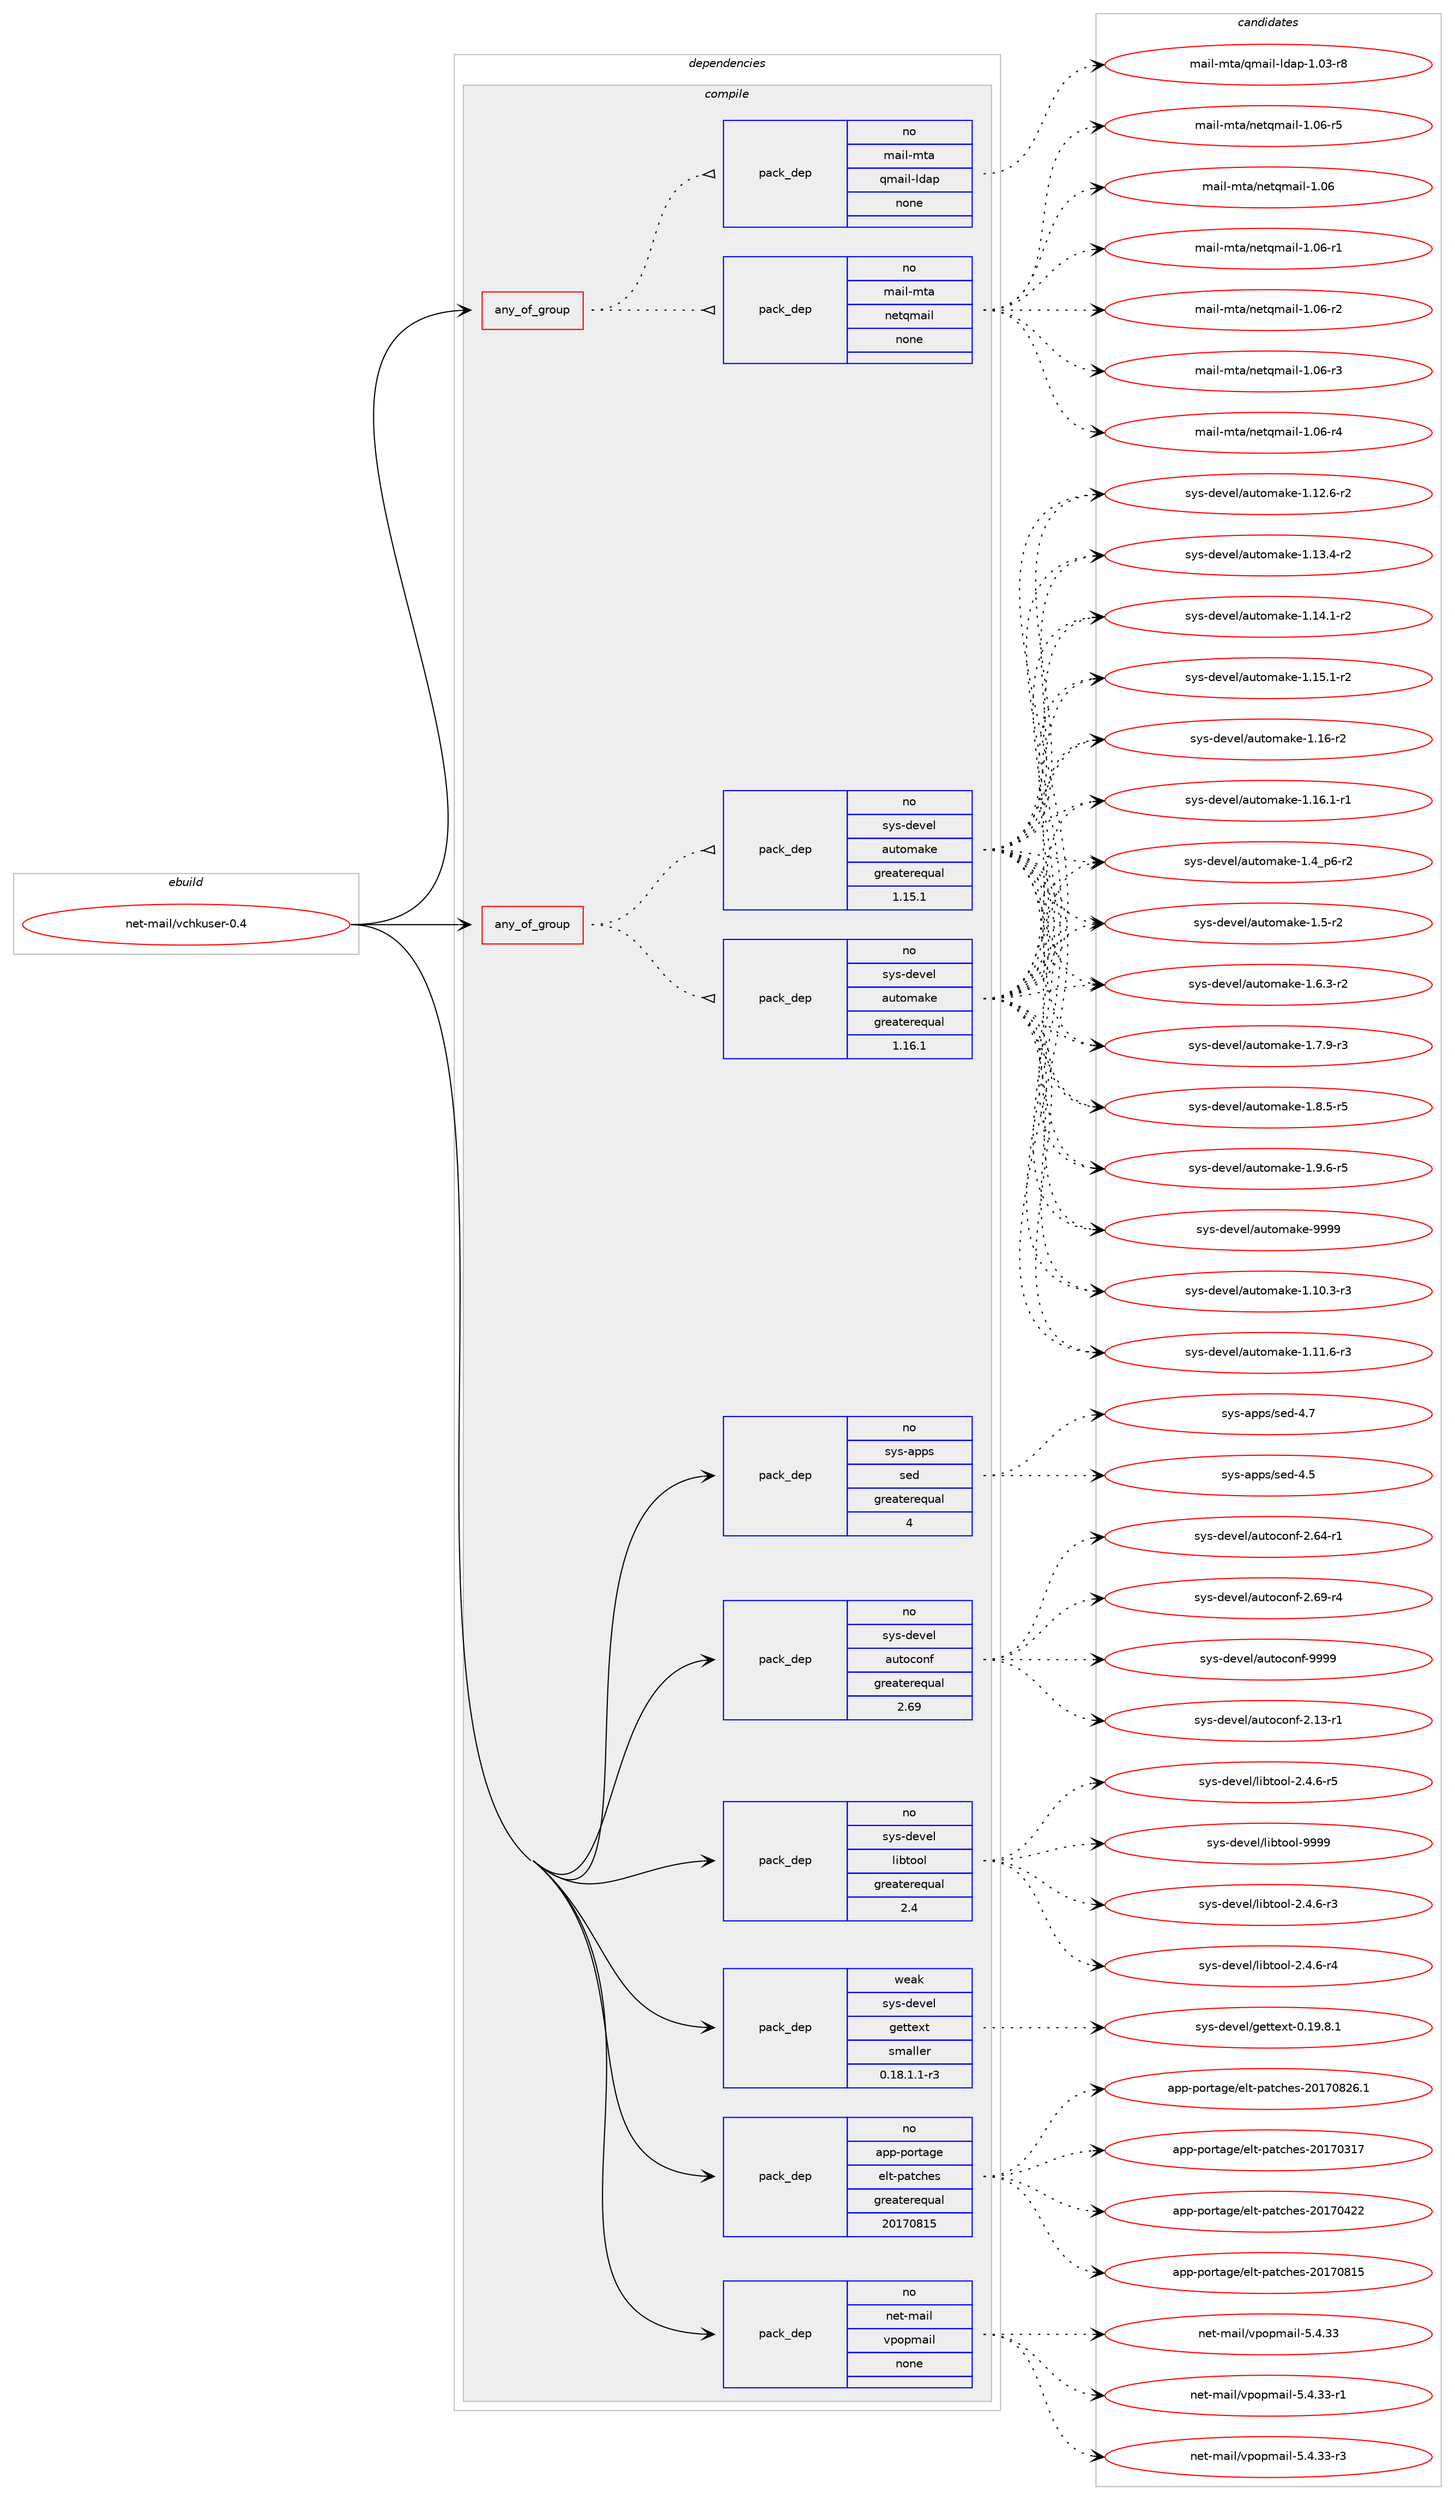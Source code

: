 digraph prolog {

# *************
# Graph options
# *************

newrank=true;
concentrate=true;
compound=true;
graph [rankdir=LR,fontname=Helvetica,fontsize=10,ranksep=1.5];#, ranksep=2.5, nodesep=0.2];
edge  [arrowhead=vee];
node  [fontname=Helvetica,fontsize=10];

# **********
# The ebuild
# **********

subgraph cluster_leftcol {
color=gray;
rank=same;
label=<<i>ebuild</i>>;
id [label="net-mail/vchkuser-0.4", color=red, width=4, href="../net-mail/vchkuser-0.4.svg"];
}

# ****************
# The dependencies
# ****************

subgraph cluster_midcol {
color=gray;
label=<<i>dependencies</i>>;
subgraph cluster_compile {
fillcolor="#eeeeee";
style=filled;
label=<<i>compile</i>>;
subgraph any26292 {
dependency1665372 [label=<<TABLE BORDER="0" CELLBORDER="1" CELLSPACING="0" CELLPADDING="4"><TR><TD CELLPADDING="10">any_of_group</TD></TR></TABLE>>, shape=none, color=red];subgraph pack1190563 {
dependency1665373 [label=<<TABLE BORDER="0" CELLBORDER="1" CELLSPACING="0" CELLPADDING="4" WIDTH="220"><TR><TD ROWSPAN="6" CELLPADDING="30">pack_dep</TD></TR><TR><TD WIDTH="110">no</TD></TR><TR><TD>mail-mta</TD></TR><TR><TD>netqmail</TD></TR><TR><TD>none</TD></TR><TR><TD></TD></TR></TABLE>>, shape=none, color=blue];
}
dependency1665372:e -> dependency1665373:w [weight=20,style="dotted",arrowhead="oinv"];
subgraph pack1190564 {
dependency1665374 [label=<<TABLE BORDER="0" CELLBORDER="1" CELLSPACING="0" CELLPADDING="4" WIDTH="220"><TR><TD ROWSPAN="6" CELLPADDING="30">pack_dep</TD></TR><TR><TD WIDTH="110">no</TD></TR><TR><TD>mail-mta</TD></TR><TR><TD>qmail-ldap</TD></TR><TR><TD>none</TD></TR><TR><TD></TD></TR></TABLE>>, shape=none, color=blue];
}
dependency1665372:e -> dependency1665374:w [weight=20,style="dotted",arrowhead="oinv"];
}
id:e -> dependency1665372:w [weight=20,style="solid",arrowhead="vee"];
subgraph any26293 {
dependency1665375 [label=<<TABLE BORDER="0" CELLBORDER="1" CELLSPACING="0" CELLPADDING="4"><TR><TD CELLPADDING="10">any_of_group</TD></TR></TABLE>>, shape=none, color=red];subgraph pack1190565 {
dependency1665376 [label=<<TABLE BORDER="0" CELLBORDER="1" CELLSPACING="0" CELLPADDING="4" WIDTH="220"><TR><TD ROWSPAN="6" CELLPADDING="30">pack_dep</TD></TR><TR><TD WIDTH="110">no</TD></TR><TR><TD>sys-devel</TD></TR><TR><TD>automake</TD></TR><TR><TD>greaterequal</TD></TR><TR><TD>1.16.1</TD></TR></TABLE>>, shape=none, color=blue];
}
dependency1665375:e -> dependency1665376:w [weight=20,style="dotted",arrowhead="oinv"];
subgraph pack1190566 {
dependency1665377 [label=<<TABLE BORDER="0" CELLBORDER="1" CELLSPACING="0" CELLPADDING="4" WIDTH="220"><TR><TD ROWSPAN="6" CELLPADDING="30">pack_dep</TD></TR><TR><TD WIDTH="110">no</TD></TR><TR><TD>sys-devel</TD></TR><TR><TD>automake</TD></TR><TR><TD>greaterequal</TD></TR><TR><TD>1.15.1</TD></TR></TABLE>>, shape=none, color=blue];
}
dependency1665375:e -> dependency1665377:w [weight=20,style="dotted",arrowhead="oinv"];
}
id:e -> dependency1665375:w [weight=20,style="solid",arrowhead="vee"];
subgraph pack1190567 {
dependency1665378 [label=<<TABLE BORDER="0" CELLBORDER="1" CELLSPACING="0" CELLPADDING="4" WIDTH="220"><TR><TD ROWSPAN="6" CELLPADDING="30">pack_dep</TD></TR><TR><TD WIDTH="110">no</TD></TR><TR><TD>app-portage</TD></TR><TR><TD>elt-patches</TD></TR><TR><TD>greaterequal</TD></TR><TR><TD>20170815</TD></TR></TABLE>>, shape=none, color=blue];
}
id:e -> dependency1665378:w [weight=20,style="solid",arrowhead="vee"];
subgraph pack1190568 {
dependency1665379 [label=<<TABLE BORDER="0" CELLBORDER="1" CELLSPACING="0" CELLPADDING="4" WIDTH="220"><TR><TD ROWSPAN="6" CELLPADDING="30">pack_dep</TD></TR><TR><TD WIDTH="110">no</TD></TR><TR><TD>net-mail</TD></TR><TR><TD>vpopmail</TD></TR><TR><TD>none</TD></TR><TR><TD></TD></TR></TABLE>>, shape=none, color=blue];
}
id:e -> dependency1665379:w [weight=20,style="solid",arrowhead="vee"];
subgraph pack1190569 {
dependency1665380 [label=<<TABLE BORDER="0" CELLBORDER="1" CELLSPACING="0" CELLPADDING="4" WIDTH="220"><TR><TD ROWSPAN="6" CELLPADDING="30">pack_dep</TD></TR><TR><TD WIDTH="110">no</TD></TR><TR><TD>sys-apps</TD></TR><TR><TD>sed</TD></TR><TR><TD>greaterequal</TD></TR><TR><TD>4</TD></TR></TABLE>>, shape=none, color=blue];
}
id:e -> dependency1665380:w [weight=20,style="solid",arrowhead="vee"];
subgraph pack1190570 {
dependency1665381 [label=<<TABLE BORDER="0" CELLBORDER="1" CELLSPACING="0" CELLPADDING="4" WIDTH="220"><TR><TD ROWSPAN="6" CELLPADDING="30">pack_dep</TD></TR><TR><TD WIDTH="110">no</TD></TR><TR><TD>sys-devel</TD></TR><TR><TD>autoconf</TD></TR><TR><TD>greaterequal</TD></TR><TR><TD>2.69</TD></TR></TABLE>>, shape=none, color=blue];
}
id:e -> dependency1665381:w [weight=20,style="solid",arrowhead="vee"];
subgraph pack1190571 {
dependency1665382 [label=<<TABLE BORDER="0" CELLBORDER="1" CELLSPACING="0" CELLPADDING="4" WIDTH="220"><TR><TD ROWSPAN="6" CELLPADDING="30">pack_dep</TD></TR><TR><TD WIDTH="110">no</TD></TR><TR><TD>sys-devel</TD></TR><TR><TD>libtool</TD></TR><TR><TD>greaterequal</TD></TR><TR><TD>2.4</TD></TR></TABLE>>, shape=none, color=blue];
}
id:e -> dependency1665382:w [weight=20,style="solid",arrowhead="vee"];
subgraph pack1190572 {
dependency1665383 [label=<<TABLE BORDER="0" CELLBORDER="1" CELLSPACING="0" CELLPADDING="4" WIDTH="220"><TR><TD ROWSPAN="6" CELLPADDING="30">pack_dep</TD></TR><TR><TD WIDTH="110">weak</TD></TR><TR><TD>sys-devel</TD></TR><TR><TD>gettext</TD></TR><TR><TD>smaller</TD></TR><TR><TD>0.18.1.1-r3</TD></TR></TABLE>>, shape=none, color=blue];
}
id:e -> dependency1665383:w [weight=20,style="solid",arrowhead="vee"];
}
subgraph cluster_compileandrun {
fillcolor="#eeeeee";
style=filled;
label=<<i>compile and run</i>>;
}
subgraph cluster_run {
fillcolor="#eeeeee";
style=filled;
label=<<i>run</i>>;
}
}

# **************
# The candidates
# **************

subgraph cluster_choices {
rank=same;
color=gray;
label=<<i>candidates</i>>;

subgraph choice1190563 {
color=black;
nodesep=1;
choice10997105108451091169747110101116113109971051084549464854 [label="mail-mta/netqmail-1.06", color=red, width=4,href="../mail-mta/netqmail-1.06.svg"];
choice109971051084510911697471101011161131099710510845494648544511449 [label="mail-mta/netqmail-1.06-r1", color=red, width=4,href="../mail-mta/netqmail-1.06-r1.svg"];
choice109971051084510911697471101011161131099710510845494648544511450 [label="mail-mta/netqmail-1.06-r2", color=red, width=4,href="../mail-mta/netqmail-1.06-r2.svg"];
choice109971051084510911697471101011161131099710510845494648544511451 [label="mail-mta/netqmail-1.06-r3", color=red, width=4,href="../mail-mta/netqmail-1.06-r3.svg"];
choice109971051084510911697471101011161131099710510845494648544511452 [label="mail-mta/netqmail-1.06-r4", color=red, width=4,href="../mail-mta/netqmail-1.06-r4.svg"];
choice109971051084510911697471101011161131099710510845494648544511453 [label="mail-mta/netqmail-1.06-r5", color=red, width=4,href="../mail-mta/netqmail-1.06-r5.svg"];
dependency1665373:e -> choice10997105108451091169747110101116113109971051084549464854:w [style=dotted,weight="100"];
dependency1665373:e -> choice109971051084510911697471101011161131099710510845494648544511449:w [style=dotted,weight="100"];
dependency1665373:e -> choice109971051084510911697471101011161131099710510845494648544511450:w [style=dotted,weight="100"];
dependency1665373:e -> choice109971051084510911697471101011161131099710510845494648544511451:w [style=dotted,weight="100"];
dependency1665373:e -> choice109971051084510911697471101011161131099710510845494648544511452:w [style=dotted,weight="100"];
dependency1665373:e -> choice109971051084510911697471101011161131099710510845494648544511453:w [style=dotted,weight="100"];
}
subgraph choice1190564 {
color=black;
nodesep=1;
choice1099710510845109116974711310997105108451081009711245494648514511456 [label="mail-mta/qmail-ldap-1.03-r8", color=red, width=4,href="../mail-mta/qmail-ldap-1.03-r8.svg"];
dependency1665374:e -> choice1099710510845109116974711310997105108451081009711245494648514511456:w [style=dotted,weight="100"];
}
subgraph choice1190565 {
color=black;
nodesep=1;
choice11512111545100101118101108479711711611110997107101454946494846514511451 [label="sys-devel/automake-1.10.3-r3", color=red, width=4,href="../sys-devel/automake-1.10.3-r3.svg"];
choice11512111545100101118101108479711711611110997107101454946494946544511451 [label="sys-devel/automake-1.11.6-r3", color=red, width=4,href="../sys-devel/automake-1.11.6-r3.svg"];
choice11512111545100101118101108479711711611110997107101454946495046544511450 [label="sys-devel/automake-1.12.6-r2", color=red, width=4,href="../sys-devel/automake-1.12.6-r2.svg"];
choice11512111545100101118101108479711711611110997107101454946495146524511450 [label="sys-devel/automake-1.13.4-r2", color=red, width=4,href="../sys-devel/automake-1.13.4-r2.svg"];
choice11512111545100101118101108479711711611110997107101454946495246494511450 [label="sys-devel/automake-1.14.1-r2", color=red, width=4,href="../sys-devel/automake-1.14.1-r2.svg"];
choice11512111545100101118101108479711711611110997107101454946495346494511450 [label="sys-devel/automake-1.15.1-r2", color=red, width=4,href="../sys-devel/automake-1.15.1-r2.svg"];
choice1151211154510010111810110847971171161111099710710145494649544511450 [label="sys-devel/automake-1.16-r2", color=red, width=4,href="../sys-devel/automake-1.16-r2.svg"];
choice11512111545100101118101108479711711611110997107101454946495446494511449 [label="sys-devel/automake-1.16.1-r1", color=red, width=4,href="../sys-devel/automake-1.16.1-r1.svg"];
choice115121115451001011181011084797117116111109971071014549465295112544511450 [label="sys-devel/automake-1.4_p6-r2", color=red, width=4,href="../sys-devel/automake-1.4_p6-r2.svg"];
choice11512111545100101118101108479711711611110997107101454946534511450 [label="sys-devel/automake-1.5-r2", color=red, width=4,href="../sys-devel/automake-1.5-r2.svg"];
choice115121115451001011181011084797117116111109971071014549465446514511450 [label="sys-devel/automake-1.6.3-r2", color=red, width=4,href="../sys-devel/automake-1.6.3-r2.svg"];
choice115121115451001011181011084797117116111109971071014549465546574511451 [label="sys-devel/automake-1.7.9-r3", color=red, width=4,href="../sys-devel/automake-1.7.9-r3.svg"];
choice115121115451001011181011084797117116111109971071014549465646534511453 [label="sys-devel/automake-1.8.5-r5", color=red, width=4,href="../sys-devel/automake-1.8.5-r5.svg"];
choice115121115451001011181011084797117116111109971071014549465746544511453 [label="sys-devel/automake-1.9.6-r5", color=red, width=4,href="../sys-devel/automake-1.9.6-r5.svg"];
choice115121115451001011181011084797117116111109971071014557575757 [label="sys-devel/automake-9999", color=red, width=4,href="../sys-devel/automake-9999.svg"];
dependency1665376:e -> choice11512111545100101118101108479711711611110997107101454946494846514511451:w [style=dotted,weight="100"];
dependency1665376:e -> choice11512111545100101118101108479711711611110997107101454946494946544511451:w [style=dotted,weight="100"];
dependency1665376:e -> choice11512111545100101118101108479711711611110997107101454946495046544511450:w [style=dotted,weight="100"];
dependency1665376:e -> choice11512111545100101118101108479711711611110997107101454946495146524511450:w [style=dotted,weight="100"];
dependency1665376:e -> choice11512111545100101118101108479711711611110997107101454946495246494511450:w [style=dotted,weight="100"];
dependency1665376:e -> choice11512111545100101118101108479711711611110997107101454946495346494511450:w [style=dotted,weight="100"];
dependency1665376:e -> choice1151211154510010111810110847971171161111099710710145494649544511450:w [style=dotted,weight="100"];
dependency1665376:e -> choice11512111545100101118101108479711711611110997107101454946495446494511449:w [style=dotted,weight="100"];
dependency1665376:e -> choice115121115451001011181011084797117116111109971071014549465295112544511450:w [style=dotted,weight="100"];
dependency1665376:e -> choice11512111545100101118101108479711711611110997107101454946534511450:w [style=dotted,weight="100"];
dependency1665376:e -> choice115121115451001011181011084797117116111109971071014549465446514511450:w [style=dotted,weight="100"];
dependency1665376:e -> choice115121115451001011181011084797117116111109971071014549465546574511451:w [style=dotted,weight="100"];
dependency1665376:e -> choice115121115451001011181011084797117116111109971071014549465646534511453:w [style=dotted,weight="100"];
dependency1665376:e -> choice115121115451001011181011084797117116111109971071014549465746544511453:w [style=dotted,weight="100"];
dependency1665376:e -> choice115121115451001011181011084797117116111109971071014557575757:w [style=dotted,weight="100"];
}
subgraph choice1190566 {
color=black;
nodesep=1;
choice11512111545100101118101108479711711611110997107101454946494846514511451 [label="sys-devel/automake-1.10.3-r3", color=red, width=4,href="../sys-devel/automake-1.10.3-r3.svg"];
choice11512111545100101118101108479711711611110997107101454946494946544511451 [label="sys-devel/automake-1.11.6-r3", color=red, width=4,href="../sys-devel/automake-1.11.6-r3.svg"];
choice11512111545100101118101108479711711611110997107101454946495046544511450 [label="sys-devel/automake-1.12.6-r2", color=red, width=4,href="../sys-devel/automake-1.12.6-r2.svg"];
choice11512111545100101118101108479711711611110997107101454946495146524511450 [label="sys-devel/automake-1.13.4-r2", color=red, width=4,href="../sys-devel/automake-1.13.4-r2.svg"];
choice11512111545100101118101108479711711611110997107101454946495246494511450 [label="sys-devel/automake-1.14.1-r2", color=red, width=4,href="../sys-devel/automake-1.14.1-r2.svg"];
choice11512111545100101118101108479711711611110997107101454946495346494511450 [label="sys-devel/automake-1.15.1-r2", color=red, width=4,href="../sys-devel/automake-1.15.1-r2.svg"];
choice1151211154510010111810110847971171161111099710710145494649544511450 [label="sys-devel/automake-1.16-r2", color=red, width=4,href="../sys-devel/automake-1.16-r2.svg"];
choice11512111545100101118101108479711711611110997107101454946495446494511449 [label="sys-devel/automake-1.16.1-r1", color=red, width=4,href="../sys-devel/automake-1.16.1-r1.svg"];
choice115121115451001011181011084797117116111109971071014549465295112544511450 [label="sys-devel/automake-1.4_p6-r2", color=red, width=4,href="../sys-devel/automake-1.4_p6-r2.svg"];
choice11512111545100101118101108479711711611110997107101454946534511450 [label="sys-devel/automake-1.5-r2", color=red, width=4,href="../sys-devel/automake-1.5-r2.svg"];
choice115121115451001011181011084797117116111109971071014549465446514511450 [label="sys-devel/automake-1.6.3-r2", color=red, width=4,href="../sys-devel/automake-1.6.3-r2.svg"];
choice115121115451001011181011084797117116111109971071014549465546574511451 [label="sys-devel/automake-1.7.9-r3", color=red, width=4,href="../sys-devel/automake-1.7.9-r3.svg"];
choice115121115451001011181011084797117116111109971071014549465646534511453 [label="sys-devel/automake-1.8.5-r5", color=red, width=4,href="../sys-devel/automake-1.8.5-r5.svg"];
choice115121115451001011181011084797117116111109971071014549465746544511453 [label="sys-devel/automake-1.9.6-r5", color=red, width=4,href="../sys-devel/automake-1.9.6-r5.svg"];
choice115121115451001011181011084797117116111109971071014557575757 [label="sys-devel/automake-9999", color=red, width=4,href="../sys-devel/automake-9999.svg"];
dependency1665377:e -> choice11512111545100101118101108479711711611110997107101454946494846514511451:w [style=dotted,weight="100"];
dependency1665377:e -> choice11512111545100101118101108479711711611110997107101454946494946544511451:w [style=dotted,weight="100"];
dependency1665377:e -> choice11512111545100101118101108479711711611110997107101454946495046544511450:w [style=dotted,weight="100"];
dependency1665377:e -> choice11512111545100101118101108479711711611110997107101454946495146524511450:w [style=dotted,weight="100"];
dependency1665377:e -> choice11512111545100101118101108479711711611110997107101454946495246494511450:w [style=dotted,weight="100"];
dependency1665377:e -> choice11512111545100101118101108479711711611110997107101454946495346494511450:w [style=dotted,weight="100"];
dependency1665377:e -> choice1151211154510010111810110847971171161111099710710145494649544511450:w [style=dotted,weight="100"];
dependency1665377:e -> choice11512111545100101118101108479711711611110997107101454946495446494511449:w [style=dotted,weight="100"];
dependency1665377:e -> choice115121115451001011181011084797117116111109971071014549465295112544511450:w [style=dotted,weight="100"];
dependency1665377:e -> choice11512111545100101118101108479711711611110997107101454946534511450:w [style=dotted,weight="100"];
dependency1665377:e -> choice115121115451001011181011084797117116111109971071014549465446514511450:w [style=dotted,weight="100"];
dependency1665377:e -> choice115121115451001011181011084797117116111109971071014549465546574511451:w [style=dotted,weight="100"];
dependency1665377:e -> choice115121115451001011181011084797117116111109971071014549465646534511453:w [style=dotted,weight="100"];
dependency1665377:e -> choice115121115451001011181011084797117116111109971071014549465746544511453:w [style=dotted,weight="100"];
dependency1665377:e -> choice115121115451001011181011084797117116111109971071014557575757:w [style=dotted,weight="100"];
}
subgraph choice1190567 {
color=black;
nodesep=1;
choice97112112451121111141169710310147101108116451129711699104101115455048495548514955 [label="app-portage/elt-patches-20170317", color=red, width=4,href="../app-portage/elt-patches-20170317.svg"];
choice97112112451121111141169710310147101108116451129711699104101115455048495548525050 [label="app-portage/elt-patches-20170422", color=red, width=4,href="../app-portage/elt-patches-20170422.svg"];
choice97112112451121111141169710310147101108116451129711699104101115455048495548564953 [label="app-portage/elt-patches-20170815", color=red, width=4,href="../app-portage/elt-patches-20170815.svg"];
choice971121124511211111411697103101471011081164511297116991041011154550484955485650544649 [label="app-portage/elt-patches-20170826.1", color=red, width=4,href="../app-portage/elt-patches-20170826.1.svg"];
dependency1665378:e -> choice97112112451121111141169710310147101108116451129711699104101115455048495548514955:w [style=dotted,weight="100"];
dependency1665378:e -> choice97112112451121111141169710310147101108116451129711699104101115455048495548525050:w [style=dotted,weight="100"];
dependency1665378:e -> choice97112112451121111141169710310147101108116451129711699104101115455048495548564953:w [style=dotted,weight="100"];
dependency1665378:e -> choice971121124511211111411697103101471011081164511297116991041011154550484955485650544649:w [style=dotted,weight="100"];
}
subgraph choice1190568 {
color=black;
nodesep=1;
choice1101011164510997105108471181121111121099710510845534652465151 [label="net-mail/vpopmail-5.4.33", color=red, width=4,href="../net-mail/vpopmail-5.4.33.svg"];
choice11010111645109971051084711811211111210997105108455346524651514511449 [label="net-mail/vpopmail-5.4.33-r1", color=red, width=4,href="../net-mail/vpopmail-5.4.33-r1.svg"];
choice11010111645109971051084711811211111210997105108455346524651514511451 [label="net-mail/vpopmail-5.4.33-r3", color=red, width=4,href="../net-mail/vpopmail-5.4.33-r3.svg"];
dependency1665379:e -> choice1101011164510997105108471181121111121099710510845534652465151:w [style=dotted,weight="100"];
dependency1665379:e -> choice11010111645109971051084711811211111210997105108455346524651514511449:w [style=dotted,weight="100"];
dependency1665379:e -> choice11010111645109971051084711811211111210997105108455346524651514511451:w [style=dotted,weight="100"];
}
subgraph choice1190569 {
color=black;
nodesep=1;
choice11512111545971121121154711510110045524653 [label="sys-apps/sed-4.5", color=red, width=4,href="../sys-apps/sed-4.5.svg"];
choice11512111545971121121154711510110045524655 [label="sys-apps/sed-4.7", color=red, width=4,href="../sys-apps/sed-4.7.svg"];
dependency1665380:e -> choice11512111545971121121154711510110045524653:w [style=dotted,weight="100"];
dependency1665380:e -> choice11512111545971121121154711510110045524655:w [style=dotted,weight="100"];
}
subgraph choice1190570 {
color=black;
nodesep=1;
choice1151211154510010111810110847971171161119911111010245504649514511449 [label="sys-devel/autoconf-2.13-r1", color=red, width=4,href="../sys-devel/autoconf-2.13-r1.svg"];
choice1151211154510010111810110847971171161119911111010245504654524511449 [label="sys-devel/autoconf-2.64-r1", color=red, width=4,href="../sys-devel/autoconf-2.64-r1.svg"];
choice1151211154510010111810110847971171161119911111010245504654574511452 [label="sys-devel/autoconf-2.69-r4", color=red, width=4,href="../sys-devel/autoconf-2.69-r4.svg"];
choice115121115451001011181011084797117116111991111101024557575757 [label="sys-devel/autoconf-9999", color=red, width=4,href="../sys-devel/autoconf-9999.svg"];
dependency1665381:e -> choice1151211154510010111810110847971171161119911111010245504649514511449:w [style=dotted,weight="100"];
dependency1665381:e -> choice1151211154510010111810110847971171161119911111010245504654524511449:w [style=dotted,weight="100"];
dependency1665381:e -> choice1151211154510010111810110847971171161119911111010245504654574511452:w [style=dotted,weight="100"];
dependency1665381:e -> choice115121115451001011181011084797117116111991111101024557575757:w [style=dotted,weight="100"];
}
subgraph choice1190571 {
color=black;
nodesep=1;
choice1151211154510010111810110847108105981161111111084550465246544511451 [label="sys-devel/libtool-2.4.6-r3", color=red, width=4,href="../sys-devel/libtool-2.4.6-r3.svg"];
choice1151211154510010111810110847108105981161111111084550465246544511452 [label="sys-devel/libtool-2.4.6-r4", color=red, width=4,href="../sys-devel/libtool-2.4.6-r4.svg"];
choice1151211154510010111810110847108105981161111111084550465246544511453 [label="sys-devel/libtool-2.4.6-r5", color=red, width=4,href="../sys-devel/libtool-2.4.6-r5.svg"];
choice1151211154510010111810110847108105981161111111084557575757 [label="sys-devel/libtool-9999", color=red, width=4,href="../sys-devel/libtool-9999.svg"];
dependency1665382:e -> choice1151211154510010111810110847108105981161111111084550465246544511451:w [style=dotted,weight="100"];
dependency1665382:e -> choice1151211154510010111810110847108105981161111111084550465246544511452:w [style=dotted,weight="100"];
dependency1665382:e -> choice1151211154510010111810110847108105981161111111084550465246544511453:w [style=dotted,weight="100"];
dependency1665382:e -> choice1151211154510010111810110847108105981161111111084557575757:w [style=dotted,weight="100"];
}
subgraph choice1190572 {
color=black;
nodesep=1;
choice1151211154510010111810110847103101116116101120116454846495746564649 [label="sys-devel/gettext-0.19.8.1", color=red, width=4,href="../sys-devel/gettext-0.19.8.1.svg"];
dependency1665383:e -> choice1151211154510010111810110847103101116116101120116454846495746564649:w [style=dotted,weight="100"];
}
}

}

